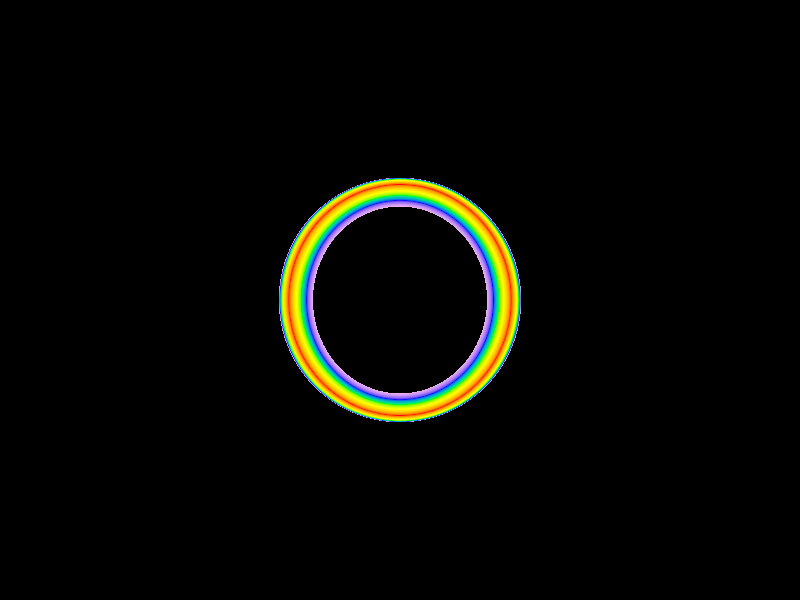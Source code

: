 #include "colors.inc"

plane{
        <0,0,1>, 0
        pigment{
                checker color White color Red
        }
}

camera{
        location <0,0,0>
        look_at <0,5,0>
        up <0,1,0>
        right <-1.33,0,0>
}

light_source{
        <0,0,1>
        color White
}

sphere{
        <0,5,0>, 1
        pigment{
                wood
                color_map{                      
                        [0.0 color Black]
                        [0.5 color Black]                        
                        [0.5 color Orchid]
                        [0.6 color Blue]
                        [0.7 color Green]
                        [0.8 color Yellow]
                        [0.9 color Orange]
                        [1.0 color Red]
                }                        
        }
}                                                